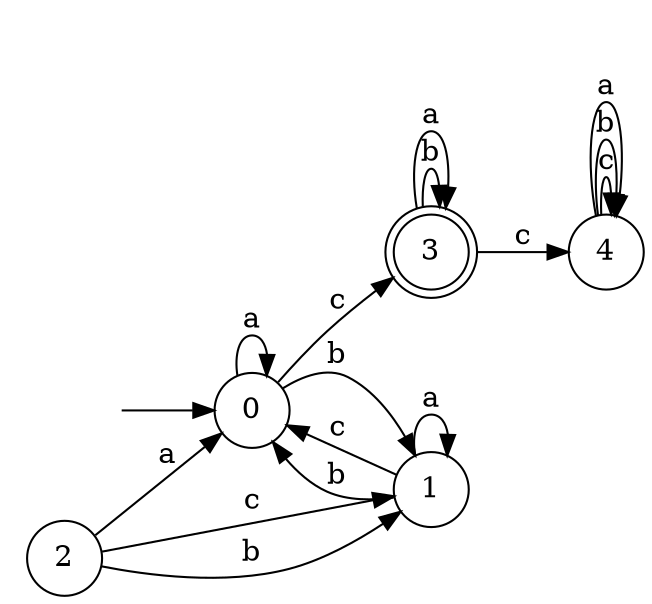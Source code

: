 digraph {
  rankdir=LR;
  0 [label="0", shape = circle];
  0 -> 3 [label="c"];
  0 -> 1 [label="b"];
  0 -> 0 [label="a"];
  1 [label="1", shape = circle];
  1 -> 0 [label="c"];
  1 -> 0 [label="b"];
  1 -> 1 [label="a"];
  2 [label="2", shape = circle];
  2 -> 1 [label="c"];
  2 -> 1 [label="b"];
  2 -> 0 [label="a"];
  3 [label="3", shape = doublecircle];
  3 -> 4 [label="c"];
  3 -> 3 [label="b"];
  3 -> 3 [label="a"];
  4 [label="4", shape = circle];
  4 -> 4 [label="c"];
  4 -> 4 [label="b"];
  4 -> 4 [label="a"];
  5 [label="", shape = plaintext];
  5 -> 0 [label=""];
}
